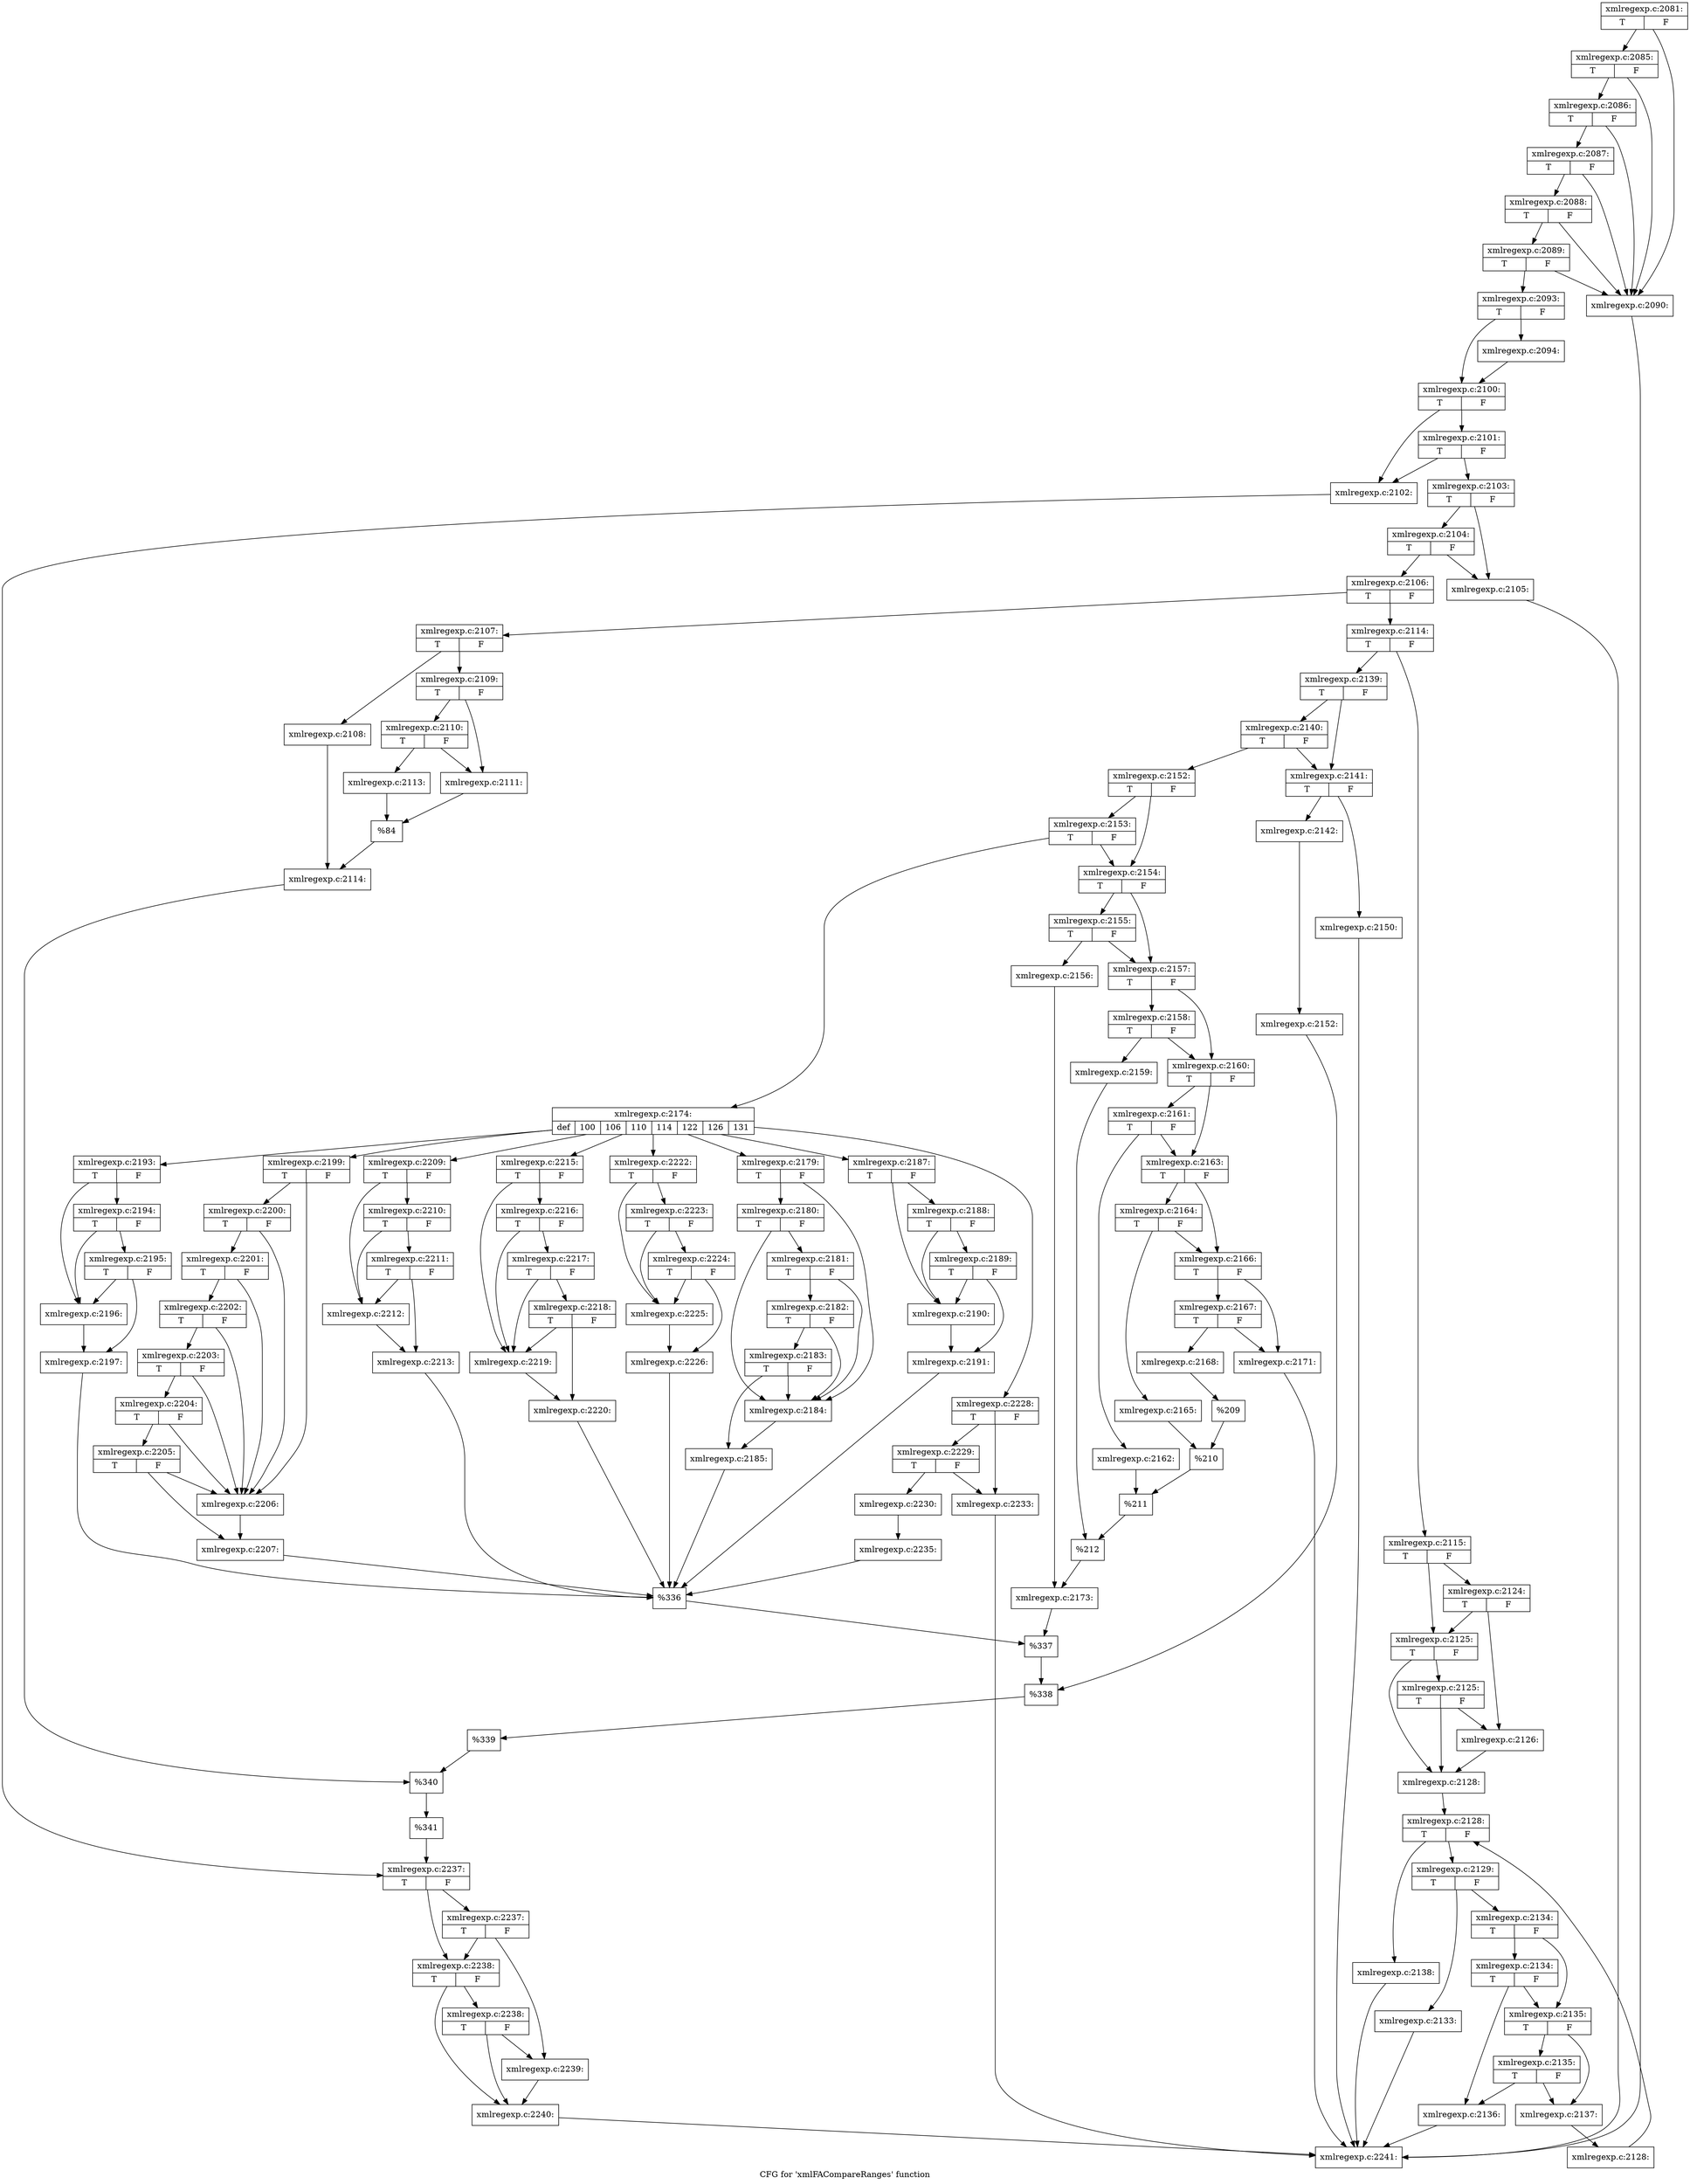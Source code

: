 digraph "CFG for 'xmlFACompareRanges' function" {
	label="CFG for 'xmlFACompareRanges' function";

	Node0x4460d10 [shape=record,label="{xmlregexp.c:2081:|{<s0>T|<s1>F}}"];
	Node0x4460d10 -> Node0x4461ae0;
	Node0x4460d10 -> Node0x4461d80;
	Node0x4461d80 [shape=record,label="{xmlregexp.c:2085:|{<s0>T|<s1>F}}"];
	Node0x4461d80 -> Node0x4461ae0;
	Node0x4461d80 -> Node0x4461d00;
	Node0x4461d00 [shape=record,label="{xmlregexp.c:2086:|{<s0>T|<s1>F}}"];
	Node0x4461d00 -> Node0x4461ae0;
	Node0x4461d00 -> Node0x4461c80;
	Node0x4461c80 [shape=record,label="{xmlregexp.c:2087:|{<s0>T|<s1>F}}"];
	Node0x4461c80 -> Node0x4461ae0;
	Node0x4461c80 -> Node0x4461c00;
	Node0x4461c00 [shape=record,label="{xmlregexp.c:2088:|{<s0>T|<s1>F}}"];
	Node0x4461c00 -> Node0x4461ae0;
	Node0x4461c00 -> Node0x4461b80;
	Node0x4461b80 [shape=record,label="{xmlregexp.c:2089:|{<s0>T|<s1>F}}"];
	Node0x4461b80 -> Node0x4461ae0;
	Node0x4461b80 -> Node0x4461b30;
	Node0x4461ae0 [shape=record,label="{xmlregexp.c:2090:}"];
	Node0x4461ae0 -> Node0x44617c0;
	Node0x4461b30 [shape=record,label="{xmlregexp.c:2093:|{<s0>T|<s1>F}}"];
	Node0x4461b30 -> Node0x44633c0;
	Node0x4461b30 -> Node0x4463410;
	Node0x44633c0 [shape=record,label="{xmlregexp.c:2094:}"];
	Node0x44633c0 -> Node0x4463410;
	Node0x4463410 [shape=record,label="{xmlregexp.c:2100:|{<s0>T|<s1>F}}"];
	Node0x4463410 -> Node0x4464240;
	Node0x4463410 -> Node0x4464330;
	Node0x4464330 [shape=record,label="{xmlregexp.c:2101:|{<s0>T|<s1>F}}"];
	Node0x4464330 -> Node0x4464240;
	Node0x4464330 -> Node0x44642e0;
	Node0x4464240 [shape=record,label="{xmlregexp.c:2102:}"];
	Node0x4464240 -> Node0x4464290;
	Node0x44642e0 [shape=record,label="{xmlregexp.c:2103:|{<s0>T|<s1>F}}"];
	Node0x44642e0 -> Node0x4464cf0;
	Node0x44642e0 -> Node0x4464de0;
	Node0x4464de0 [shape=record,label="{xmlregexp.c:2104:|{<s0>T|<s1>F}}"];
	Node0x4464de0 -> Node0x4464cf0;
	Node0x4464de0 -> Node0x4464d90;
	Node0x4464cf0 [shape=record,label="{xmlregexp.c:2105:}"];
	Node0x4464cf0 -> Node0x44617c0;
	Node0x4464d90 [shape=record,label="{xmlregexp.c:2106:|{<s0>T|<s1>F}}"];
	Node0x4464d90 -> Node0x44657a0;
	Node0x4464d90 -> Node0x4465840;
	Node0x44657a0 [shape=record,label="{xmlregexp.c:2107:|{<s0>T|<s1>F}}"];
	Node0x44657a0 -> Node0x4465ec0;
	Node0x44657a0 -> Node0x4465f60;
	Node0x4465ec0 [shape=record,label="{xmlregexp.c:2108:}"];
	Node0x4465ec0 -> Node0x4465f10;
	Node0x4465f60 [shape=record,label="{xmlregexp.c:2109:|{<s0>T|<s1>F}}"];
	Node0x4465f60 -> Node0x4466490;
	Node0x4465f60 -> Node0x4466580;
	Node0x4466580 [shape=record,label="{xmlregexp.c:2110:|{<s0>T|<s1>F}}"];
	Node0x4466580 -> Node0x4466490;
	Node0x4466580 -> Node0x4466530;
	Node0x4466490 [shape=record,label="{xmlregexp.c:2111:}"];
	Node0x4466490 -> Node0x44664e0;
	Node0x4466530 [shape=record,label="{xmlregexp.c:2113:}"];
	Node0x4466530 -> Node0x44664e0;
	Node0x44664e0 [shape=record,label="{%84}"];
	Node0x44664e0 -> Node0x4465f10;
	Node0x4465f10 [shape=record,label="{xmlregexp.c:2114:}"];
	Node0x4465f10 -> Node0x44657f0;
	Node0x4465840 [shape=record,label="{xmlregexp.c:2114:|{<s0>T|<s1>F}}"];
	Node0x4465840 -> Node0x44674b0;
	Node0x4465840 -> Node0x4467550;
	Node0x44674b0 [shape=record,label="{xmlregexp.c:2115:|{<s0>T|<s1>F}}"];
	Node0x44674b0 -> Node0x44681b0;
	Node0x44674b0 -> Node0x4468130;
	Node0x44681b0 [shape=record,label="{xmlregexp.c:2124:|{<s0>T|<s1>F}}"];
	Node0x44681b0 -> Node0x4468090;
	Node0x44681b0 -> Node0x4468130;
	Node0x4468130 [shape=record,label="{xmlregexp.c:2125:|{<s0>T|<s1>F}}"];
	Node0x4468130 -> Node0x4468890;
	Node0x4468130 -> Node0x44680e0;
	Node0x4468890 [shape=record,label="{xmlregexp.c:2125:|{<s0>T|<s1>F}}"];
	Node0x4468890 -> Node0x4468090;
	Node0x4468890 -> Node0x44680e0;
	Node0x4468090 [shape=record,label="{xmlregexp.c:2126:}"];
	Node0x4468090 -> Node0x44680e0;
	Node0x44680e0 [shape=record,label="{xmlregexp.c:2128:}"];
	Node0x44680e0 -> Node0x4469440;
	Node0x4469440 [shape=record,label="{xmlregexp.c:2128:|{<s0>T|<s1>F}}"];
	Node0x4469440 -> Node0x4469720;
	Node0x4469440 -> Node0x4469110;
	Node0x4469720 [shape=record,label="{xmlregexp.c:2129:|{<s0>T|<s1>F}}"];
	Node0x4469720 -> Node0x446a4e0;
	Node0x4469720 -> Node0x446a530;
	Node0x446a4e0 [shape=record,label="{xmlregexp.c:2133:}"];
	Node0x446a4e0 -> Node0x44617c0;
	Node0x446a530 [shape=record,label="{xmlregexp.c:2134:|{<s0>T|<s1>F}}"];
	Node0x446a530 -> Node0x446ab10;
	Node0x446a530 -> Node0x446aa90;
	Node0x446ab10 [shape=record,label="{xmlregexp.c:2134:|{<s0>T|<s1>F}}"];
	Node0x446ab10 -> Node0x446a9f0;
	Node0x446ab10 -> Node0x446aa90;
	Node0x446aa90 [shape=record,label="{xmlregexp.c:2135:|{<s0>T|<s1>F}}"];
	Node0x446aa90 -> Node0x446aff0;
	Node0x446aa90 -> Node0x446aa40;
	Node0x446aff0 [shape=record,label="{xmlregexp.c:2135:|{<s0>T|<s1>F}}"];
	Node0x446aff0 -> Node0x446a9f0;
	Node0x446aff0 -> Node0x446aa40;
	Node0x446a9f0 [shape=record,label="{xmlregexp.c:2136:}"];
	Node0x446a9f0 -> Node0x44617c0;
	Node0x446aa40 [shape=record,label="{xmlregexp.c:2137:}"];
	Node0x446aa40 -> Node0x4469690;
	Node0x4469690 [shape=record,label="{xmlregexp.c:2128:}"];
	Node0x4469690 -> Node0x4469440;
	Node0x4469110 [shape=record,label="{xmlregexp.c:2138:}"];
	Node0x4469110 -> Node0x44617c0;
	Node0x4467550 [shape=record,label="{xmlregexp.c:2139:|{<s0>T|<s1>F}}"];
	Node0x4467550 -> Node0x446bb60;
	Node0x4467550 -> Node0x446bc50;
	Node0x446bc50 [shape=record,label="{xmlregexp.c:2140:|{<s0>T|<s1>F}}"];
	Node0x446bc50 -> Node0x446bb60;
	Node0x446bc50 -> Node0x446bc00;
	Node0x446bb60 [shape=record,label="{xmlregexp.c:2141:|{<s0>T|<s1>F}}"];
	Node0x446bb60 -> Node0x446c4a0;
	Node0x446bb60 -> Node0x446c540;
	Node0x446c4a0 [shape=record,label="{xmlregexp.c:2142:}"];
	Node0x446c4a0 -> Node0x446c4f0;
	Node0x446c540 [shape=record,label="{xmlregexp.c:2150:}"];
	Node0x446c540 -> Node0x44617c0;
	Node0x446c4f0 [shape=record,label="{xmlregexp.c:2152:}"];
	Node0x446c4f0 -> Node0x446bbb0;
	Node0x446bc00 [shape=record,label="{xmlregexp.c:2152:|{<s0>T|<s1>F}}"];
	Node0x446bc00 -> Node0x446d420;
	Node0x446bc00 -> Node0x446d510;
	Node0x446d510 [shape=record,label="{xmlregexp.c:2153:|{<s0>T|<s1>F}}"];
	Node0x446d510 -> Node0x446d420;
	Node0x446d510 -> Node0x446d4c0;
	Node0x446d420 [shape=record,label="{xmlregexp.c:2154:|{<s0>T|<s1>F}}"];
	Node0x446d420 -> Node0x446de50;
	Node0x446d420 -> Node0x446de00;
	Node0x446de50 [shape=record,label="{xmlregexp.c:2155:|{<s0>T|<s1>F}}"];
	Node0x446de50 -> Node0x446dd60;
	Node0x446de50 -> Node0x446de00;
	Node0x446dd60 [shape=record,label="{xmlregexp.c:2156:}"];
	Node0x446dd60 -> Node0x446ddb0;
	Node0x446de00 [shape=record,label="{xmlregexp.c:2157:|{<s0>T|<s1>F}}"];
	Node0x446de00 -> Node0x446e7d0;
	Node0x446de00 -> Node0x446e780;
	Node0x446e7d0 [shape=record,label="{xmlregexp.c:2158:|{<s0>T|<s1>F}}"];
	Node0x446e7d0 -> Node0x446e6e0;
	Node0x446e7d0 -> Node0x446e780;
	Node0x446e6e0 [shape=record,label="{xmlregexp.c:2159:}"];
	Node0x446e6e0 -> Node0x446e730;
	Node0x446e780 [shape=record,label="{xmlregexp.c:2160:|{<s0>T|<s1>F}}"];
	Node0x446e780 -> Node0x446f1b0;
	Node0x446e780 -> Node0x446f160;
	Node0x446f1b0 [shape=record,label="{xmlregexp.c:2161:|{<s0>T|<s1>F}}"];
	Node0x446f1b0 -> Node0x446f0c0;
	Node0x446f1b0 -> Node0x446f160;
	Node0x446f0c0 [shape=record,label="{xmlregexp.c:2162:}"];
	Node0x446f0c0 -> Node0x446f110;
	Node0x446f160 [shape=record,label="{xmlregexp.c:2163:|{<s0>T|<s1>F}}"];
	Node0x446f160 -> Node0x446fb90;
	Node0x446f160 -> Node0x446fb40;
	Node0x446fb90 [shape=record,label="{xmlregexp.c:2164:|{<s0>T|<s1>F}}"];
	Node0x446fb90 -> Node0x446faa0;
	Node0x446fb90 -> Node0x446fb40;
	Node0x446faa0 [shape=record,label="{xmlregexp.c:2165:}"];
	Node0x446faa0 -> Node0x446faf0;
	Node0x446fb40 [shape=record,label="{xmlregexp.c:2166:|{<s0>T|<s1>F}}"];
	Node0x446fb40 -> Node0x4470570;
	Node0x446fb40 -> Node0x4470520;
	Node0x4470570 [shape=record,label="{xmlregexp.c:2167:|{<s0>T|<s1>F}}"];
	Node0x4470570 -> Node0x4470480;
	Node0x4470570 -> Node0x4470520;
	Node0x4470480 [shape=record,label="{xmlregexp.c:2168:}"];
	Node0x4470480 -> Node0x44704d0;
	Node0x4470520 [shape=record,label="{xmlregexp.c:2171:}"];
	Node0x4470520 -> Node0x44617c0;
	Node0x44704d0 [shape=record,label="{%209}"];
	Node0x44704d0 -> Node0x446faf0;
	Node0x446faf0 [shape=record,label="{%210}"];
	Node0x446faf0 -> Node0x446f110;
	Node0x446f110 [shape=record,label="{%211}"];
	Node0x446f110 -> Node0x446e730;
	Node0x446e730 [shape=record,label="{%212}"];
	Node0x446e730 -> Node0x446ddb0;
	Node0x446ddb0 [shape=record,label="{xmlregexp.c:2173:}"];
	Node0x446ddb0 -> Node0x446d470;
	Node0x446d4c0 [shape=record,label="{xmlregexp.c:2174:|{<s0>def|<s1>100|<s2>106|<s3>110|<s4>114|<s5>122|<s6>126|<s7>131}}"];
	Node0x446d4c0 -> Node0x44717e0;
	Node0x446d4c0 -> Node0x4471b20;
	Node0x446d4c0 -> Node0x4473100;
	Node0x446d4c0 -> Node0x4473f80;
	Node0x446d4c0 -> Node0x4474e00;
	Node0x446d4c0 -> Node0x4476b40;
	Node0x446d4c0 -> Node0x44779c0;
	Node0x446d4c0 -> Node0x4478bf0;
	Node0x4471b20 [shape=record,label="{xmlregexp.c:2179:|{<s0>T|<s1>F}}"];
	Node0x4471b20 -> Node0x4471c10;
	Node0x4471b20 -> Node0x4471e30;
	Node0x4471e30 [shape=record,label="{xmlregexp.c:2180:|{<s0>T|<s1>F}}"];
	Node0x4471e30 -> Node0x4471c10;
	Node0x4471e30 -> Node0x4471db0;
	Node0x4471db0 [shape=record,label="{xmlregexp.c:2181:|{<s0>T|<s1>F}}"];
	Node0x4471db0 -> Node0x4471c10;
	Node0x4471db0 -> Node0x4471d30;
	Node0x4471d30 [shape=record,label="{xmlregexp.c:2182:|{<s0>T|<s1>F}}"];
	Node0x4471d30 -> Node0x4471c10;
	Node0x4471d30 -> Node0x4471cb0;
	Node0x4471cb0 [shape=record,label="{xmlregexp.c:2183:|{<s0>T|<s1>F}}"];
	Node0x4471cb0 -> Node0x4471c10;
	Node0x4471cb0 -> Node0x4471c60;
	Node0x4471c10 [shape=record,label="{xmlregexp.c:2184:}"];
	Node0x4471c10 -> Node0x4471c60;
	Node0x4471c60 [shape=record,label="{xmlregexp.c:2185:}"];
	Node0x4471c60 -> Node0x44715d0;
	Node0x4473100 [shape=record,label="{xmlregexp.c:2187:|{<s0>T|<s1>F}}"];
	Node0x4473100 -> Node0x44731f0;
	Node0x4473100 -> Node0x4473310;
	Node0x4473310 [shape=record,label="{xmlregexp.c:2188:|{<s0>T|<s1>F}}"];
	Node0x4473310 -> Node0x44731f0;
	Node0x4473310 -> Node0x4473290;
	Node0x4473290 [shape=record,label="{xmlregexp.c:2189:|{<s0>T|<s1>F}}"];
	Node0x4473290 -> Node0x44731f0;
	Node0x4473290 -> Node0x4473240;
	Node0x44731f0 [shape=record,label="{xmlregexp.c:2190:}"];
	Node0x44731f0 -> Node0x4473240;
	Node0x4473240 [shape=record,label="{xmlregexp.c:2191:}"];
	Node0x4473240 -> Node0x44715d0;
	Node0x4473f80 [shape=record,label="{xmlregexp.c:2193:|{<s0>T|<s1>F}}"];
	Node0x4473f80 -> Node0x4474070;
	Node0x4473f80 -> Node0x4474190;
	Node0x4474190 [shape=record,label="{xmlregexp.c:2194:|{<s0>T|<s1>F}}"];
	Node0x4474190 -> Node0x4474070;
	Node0x4474190 -> Node0x4474110;
	Node0x4474110 [shape=record,label="{xmlregexp.c:2195:|{<s0>T|<s1>F}}"];
	Node0x4474110 -> Node0x4474070;
	Node0x4474110 -> Node0x44740c0;
	Node0x4474070 [shape=record,label="{xmlregexp.c:2196:}"];
	Node0x4474070 -> Node0x44740c0;
	Node0x44740c0 [shape=record,label="{xmlregexp.c:2197:}"];
	Node0x44740c0 -> Node0x44715d0;
	Node0x4474e00 [shape=record,label="{xmlregexp.c:2199:|{<s0>T|<s1>F}}"];
	Node0x4474e00 -> Node0x4474ef0;
	Node0x4474e00 -> Node0x4475210;
	Node0x4475210 [shape=record,label="{xmlregexp.c:2200:|{<s0>T|<s1>F}}"];
	Node0x4475210 -> Node0x4474ef0;
	Node0x4475210 -> Node0x4475190;
	Node0x4475190 [shape=record,label="{xmlregexp.c:2201:|{<s0>T|<s1>F}}"];
	Node0x4475190 -> Node0x4474ef0;
	Node0x4475190 -> Node0x4475110;
	Node0x4475110 [shape=record,label="{xmlregexp.c:2202:|{<s0>T|<s1>F}}"];
	Node0x4475110 -> Node0x4474ef0;
	Node0x4475110 -> Node0x4475090;
	Node0x4475090 [shape=record,label="{xmlregexp.c:2203:|{<s0>T|<s1>F}}"];
	Node0x4475090 -> Node0x4474ef0;
	Node0x4475090 -> Node0x4475010;
	Node0x4475010 [shape=record,label="{xmlregexp.c:2204:|{<s0>T|<s1>F}}"];
	Node0x4475010 -> Node0x4474ef0;
	Node0x4475010 -> Node0x4474f90;
	Node0x4474f90 [shape=record,label="{xmlregexp.c:2205:|{<s0>T|<s1>F}}"];
	Node0x4474f90 -> Node0x4474ef0;
	Node0x4474f90 -> Node0x4474f40;
	Node0x4474ef0 [shape=record,label="{xmlregexp.c:2206:}"];
	Node0x4474ef0 -> Node0x4474f40;
	Node0x4474f40 [shape=record,label="{xmlregexp.c:2207:}"];
	Node0x4474f40 -> Node0x44715d0;
	Node0x4476b40 [shape=record,label="{xmlregexp.c:2209:|{<s0>T|<s1>F}}"];
	Node0x4476b40 -> Node0x4476c30;
	Node0x4476b40 -> Node0x4476d50;
	Node0x4476d50 [shape=record,label="{xmlregexp.c:2210:|{<s0>T|<s1>F}}"];
	Node0x4476d50 -> Node0x4476c30;
	Node0x4476d50 -> Node0x4476cd0;
	Node0x4476cd0 [shape=record,label="{xmlregexp.c:2211:|{<s0>T|<s1>F}}"];
	Node0x4476cd0 -> Node0x4476c30;
	Node0x4476cd0 -> Node0x4476c80;
	Node0x4476c30 [shape=record,label="{xmlregexp.c:2212:}"];
	Node0x4476c30 -> Node0x4476c80;
	Node0x4476c80 [shape=record,label="{xmlregexp.c:2213:}"];
	Node0x4476c80 -> Node0x44715d0;
	Node0x44779c0 [shape=record,label="{xmlregexp.c:2215:|{<s0>T|<s1>F}}"];
	Node0x44779c0 -> Node0x4477ab0;
	Node0x44779c0 -> Node0x4477c50;
	Node0x4477c50 [shape=record,label="{xmlregexp.c:2216:|{<s0>T|<s1>F}}"];
	Node0x4477c50 -> Node0x4477ab0;
	Node0x4477c50 -> Node0x4477bd0;
	Node0x4477bd0 [shape=record,label="{xmlregexp.c:2217:|{<s0>T|<s1>F}}"];
	Node0x4477bd0 -> Node0x4477ab0;
	Node0x4477bd0 -> Node0x4477b50;
	Node0x4477b50 [shape=record,label="{xmlregexp.c:2218:|{<s0>T|<s1>F}}"];
	Node0x4477b50 -> Node0x4477ab0;
	Node0x4477b50 -> Node0x4477b00;
	Node0x4477ab0 [shape=record,label="{xmlregexp.c:2219:}"];
	Node0x4477ab0 -> Node0x4477b00;
	Node0x4477b00 [shape=record,label="{xmlregexp.c:2220:}"];
	Node0x4477b00 -> Node0x44715d0;
	Node0x4478bf0 [shape=record,label="{xmlregexp.c:2222:|{<s0>T|<s1>F}}"];
	Node0x4478bf0 -> Node0x4478ce0;
	Node0x4478bf0 -> Node0x4478e00;
	Node0x4478e00 [shape=record,label="{xmlregexp.c:2223:|{<s0>T|<s1>F}}"];
	Node0x4478e00 -> Node0x4478ce0;
	Node0x4478e00 -> Node0x4478d80;
	Node0x4478d80 [shape=record,label="{xmlregexp.c:2224:|{<s0>T|<s1>F}}"];
	Node0x4478d80 -> Node0x4478ce0;
	Node0x4478d80 -> Node0x4478d30;
	Node0x4478ce0 [shape=record,label="{xmlregexp.c:2225:}"];
	Node0x4478ce0 -> Node0x4478d30;
	Node0x4478d30 [shape=record,label="{xmlregexp.c:2226:}"];
	Node0x4478d30 -> Node0x44715d0;
	Node0x44717e0 [shape=record,label="{xmlregexp.c:2228:|{<s0>T|<s1>F}}"];
	Node0x44717e0 -> Node0x4479c00;
	Node0x44717e0 -> Node0x4479bb0;
	Node0x4479c00 [shape=record,label="{xmlregexp.c:2229:|{<s0>T|<s1>F}}"];
	Node0x4479c00 -> Node0x4479b10;
	Node0x4479c00 -> Node0x4479bb0;
	Node0x4479b10 [shape=record,label="{xmlregexp.c:2230:}"];
	Node0x4479b10 -> Node0x4479b60;
	Node0x4479bb0 [shape=record,label="{xmlregexp.c:2233:}"];
	Node0x4479bb0 -> Node0x44617c0;
	Node0x4479b60 [shape=record,label="{xmlregexp.c:2235:}"];
	Node0x4479b60 -> Node0x44715d0;
	Node0x44715d0 [shape=record,label="{%336}"];
	Node0x44715d0 -> Node0x446d470;
	Node0x446d470 [shape=record,label="{%337}"];
	Node0x446d470 -> Node0x446bbb0;
	Node0x446bbb0 [shape=record,label="{%338}"];
	Node0x446bbb0 -> Node0x4467500;
	Node0x4467500 [shape=record,label="{%339}"];
	Node0x4467500 -> Node0x44657f0;
	Node0x44657f0 [shape=record,label="{%340}"];
	Node0x44657f0 -> Node0x4464d40;
	Node0x4464d40 [shape=record,label="{%341}"];
	Node0x4464d40 -> Node0x4464290;
	Node0x4464290 [shape=record,label="{xmlregexp.c:2237:|{<s0>T|<s1>F}}"];
	Node0x4464290 -> Node0x447adf0;
	Node0x4464290 -> Node0x447ad70;
	Node0x447adf0 [shape=record,label="{xmlregexp.c:2237:|{<s0>T|<s1>F}}"];
	Node0x447adf0 -> Node0x447acd0;
	Node0x447adf0 -> Node0x447ad70;
	Node0x447ad70 [shape=record,label="{xmlregexp.c:2238:|{<s0>T|<s1>F}}"];
	Node0x447ad70 -> Node0x447b530;
	Node0x447ad70 -> Node0x447ad20;
	Node0x447b530 [shape=record,label="{xmlregexp.c:2238:|{<s0>T|<s1>F}}"];
	Node0x447b530 -> Node0x447acd0;
	Node0x447b530 -> Node0x447ad20;
	Node0x447acd0 [shape=record,label="{xmlregexp.c:2239:}"];
	Node0x447acd0 -> Node0x447ad20;
	Node0x447ad20 [shape=record,label="{xmlregexp.c:2240:}"];
	Node0x447ad20 -> Node0x44617c0;
	Node0x44617c0 [shape=record,label="{xmlregexp.c:2241:}"];
}
